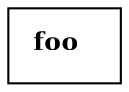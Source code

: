 digraph g {
  compound=true
  node[fontsize=12]
  edge[fontsize=12]

  g0 [shape="box" label=<
<b>foo</b>
  >]

}
